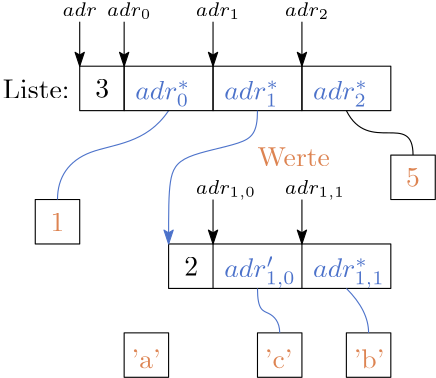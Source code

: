 <?xml version="1.0"?>
<!DOCTYPE ipe SYSTEM "ipe.dtd">
<ipe version="70212" creator="Ipe 7.2.13">
<info created="D:20210625163147" modified="D:20211103130311"/>
<ipestyle name="basic">
<symbol name="arrow/arc(spx)">
<path stroke="sym-stroke" fill="sym-stroke" pen="sym-pen">
0 0 m
-1 0.333 l
-1 -0.333 l
h
</path>
</symbol>
<symbol name="arrow/farc(spx)">
<path stroke="sym-stroke" fill="white" pen="sym-pen">
0 0 m
-1 0.333 l
-1 -0.333 l
h
</path>
</symbol>
<symbol name="arrow/ptarc(spx)">
<path stroke="sym-stroke" fill="sym-stroke" pen="sym-pen">
0 0 m
-1 0.333 l
-0.8 0 l
-1 -0.333 l
h
</path>
</symbol>
<symbol name="arrow/fptarc(spx)">
<path stroke="sym-stroke" fill="white" pen="sym-pen">
0 0 m
-1 0.333 l
-0.8 0 l
-1 -0.333 l
h
</path>
</symbol>
<symbol name="mark/circle(sx)" transformations="translations">
<path fill="sym-stroke">
0.6 0 0 0.6 0 0 e
0.4 0 0 0.4 0 0 e
</path>
</symbol>
<symbol name="mark/disk(sx)" transformations="translations">
<path fill="sym-stroke">
0.6 0 0 0.6 0 0 e
</path>
</symbol>
<symbol name="mark/fdisk(sfx)" transformations="translations">
<group>
<path fill="sym-fill">
0.5 0 0 0.5 0 0 e
</path>
<path fill="sym-stroke" fillrule="eofill">
0.6 0 0 0.6 0 0 e
0.4 0 0 0.4 0 0 e
</path>
</group>
</symbol>
<symbol name="mark/box(sx)" transformations="translations">
<path fill="sym-stroke" fillrule="eofill">
-0.6 -0.6 m
0.6 -0.6 l
0.6 0.6 l
-0.6 0.6 l
h
-0.4 -0.4 m
0.4 -0.4 l
0.4 0.4 l
-0.4 0.4 l
h
</path>
</symbol>
<symbol name="mark/square(sx)" transformations="translations">
<path fill="sym-stroke">
-0.6 -0.6 m
0.6 -0.6 l
0.6 0.6 l
-0.6 0.6 l
h
</path>
</symbol>
<symbol name="mark/fsquare(sfx)" transformations="translations">
<group>
<path fill="sym-fill">
-0.5 -0.5 m
0.5 -0.5 l
0.5 0.5 l
-0.5 0.5 l
h
</path>
<path fill="sym-stroke" fillrule="eofill">
-0.6 -0.6 m
0.6 -0.6 l
0.6 0.6 l
-0.6 0.6 l
h
-0.4 -0.4 m
0.4 -0.4 l
0.4 0.4 l
-0.4 0.4 l
h
</path>
</group>
</symbol>
<symbol name="mark/cross(sx)" transformations="translations">
<group>
<path fill="sym-stroke">
-0.43 -0.57 m
0.57 0.43 l
0.43 0.57 l
-0.57 -0.43 l
h
</path>
<path fill="sym-stroke">
-0.43 0.57 m
0.57 -0.43 l
0.43 -0.57 l
-0.57 0.43 l
h
</path>
</group>
</symbol>
<symbol name="arrow/fnormal(spx)">
<path stroke="sym-stroke" fill="white" pen="sym-pen">
0 0 m
-1 0.333 l
-1 -0.333 l
h
</path>
</symbol>
<symbol name="arrow/pointed(spx)">
<path stroke="sym-stroke" fill="sym-stroke" pen="sym-pen">
0 0 m
-1 0.333 l
-0.8 0 l
-1 -0.333 l
h
</path>
</symbol>
<symbol name="arrow/fpointed(spx)">
<path stroke="sym-stroke" fill="white" pen="sym-pen">
0 0 m
-1 0.333 l
-0.8 0 l
-1 -0.333 l
h
</path>
</symbol>
<symbol name="arrow/linear(spx)">
<path stroke="sym-stroke" pen="sym-pen">
-1 0.333 m
0 0 l
-1 -0.333 l
</path>
</symbol>
<symbol name="arrow/fdouble(spx)">
<path stroke="sym-stroke" fill="white" pen="sym-pen">
0 0 m
-1 0.333 l
-1 -0.333 l
h
-1 0 m
-2 0.333 l
-2 -0.333 l
h
</path>
</symbol>
<symbol name="arrow/double(spx)">
<path stroke="sym-stroke" fill="sym-stroke" pen="sym-pen">
0 0 m
-1 0.333 l
-1 -0.333 l
h
-1 0 m
-2 0.333 l
-2 -0.333 l
h
</path>
</symbol>
<pen name="heavier" value="0.8"/>
<pen name="fat" value="1.2"/>
<pen name="ultrafat" value="2"/>
<symbolsize name="large" value="5"/>
<symbolsize name="small" value="2"/>
<symbolsize name="tiny" value="1.1"/>
<arrowsize name="large" value="10"/>
<arrowsize name="small" value="5"/>
<arrowsize name="tiny" value="3"/>
<color name="sbblue" value="0.298 0.447 0.79"/>
<color name="sbgreen" value="0.333 0.658 0.407"/>
<color name="sborange" value="0.866 0.517 0.321"/>
<color name="sbred" value="0.768 0.305 0.321"/>
<color name="sbpurple" value="0.505 0.447 0.698"/>
<color name="red" value="1 0 0"/>
<color name="green" value="0 1 0"/>
<color name="blue" value="0 0 1"/>
<color name="yellow" value="1 1 0"/>
<color name="orange" value="1 0.647 0"/>
<color name="gold" value="1 0.843 0"/>
<color name="purple" value="0.627 0.125 0.941"/>
<color name="gray" value="0.745"/>
<color name="brown" value="0.647 0.165 0.165"/>
<color name="navy" value="0 0 0.502"/>
<color name="pink" value="1 0.753 0.796"/>
<color name="seagreen" value="0.18 0.545 0.341"/>
<color name="turquoise" value="0.251 0.878 0.816"/>
<color name="violet" value="0.933 0.51 0.933"/>
<color name="darkblue" value="0 0 0.545"/>
<color name="darkcyan" value="0 0.545 0.545"/>
<color name="darkgray" value="0.663"/>
<color name="verydarkgray" value="0.4"/>
<color name="darkgreen" value="0 0.392 0"/>
<color name="darkmagenta" value="0.545 0 0.545"/>
<color name="darkorange" value="1 0.549 0"/>
<color name="darkred" value="0.545 0 0"/>
<color name="lightblue" value="0.678 0.847 0.902"/>
<color name="lightcyan" value="0.878 1 1"/>
<color name="lightgray" value="0.827"/>
<color name="lightgreen" value="0.565 0.933 0.565"/>
<color name="lightyellow" value="1 1 0.878"/>
<dashstyle name="dashed" value="[4] 0"/>
<dashstyle name="dotted" value="[1 3] 0"/>
<dashstyle name="dash dotted" value="[4 2 1 2] 0"/>
<dashstyle name="dash dot dotted" value="[4 2 1 2 1 2] 0"/>
<textsize name="large" value="\large"/>
<textsize name="Large" value="\Large"/>
<textsize name="LARGE" value="\LARGE"/>
<textsize name="huge" value="\huge"/>
<textsize name="Huge" value="\Huge"/>
<textsize name="small" value="\small"/>
<textsize name="footnote" value="\footnotesize"/>
<textsize name="tiny" value="\tiny"/>
<textstyle name="center" begin="\begin{center}" end="\end{center}"/>
<textstyle name="itemize" begin="\begin{itemize}" end="\end{itemize}"/>
<textstyle name="item" begin="\begin{itemize}\item{}" end="\end{itemize}"/>
<gridsize name="4 pts" value="4"/>
<gridsize name="8 pts (~3 mm)" value="8"/>
<gridsize name="16 pts (~6 mm)" value="16"/>
<gridsize name="32 pts (~12 mm)" value="32"/>
<gridsize name="10 pts (~3.5 mm)" value="10"/>
<gridsize name="20 pts (~7 mm)" value="20"/>
<gridsize name="14 pts (~5 mm)" value="14"/>
<gridsize name="28 pts (~10 mm)" value="28"/>
<gridsize name="56 pts (~20 mm)" value="56"/>
<anglesize name="90 deg" value="90"/>
<anglesize name="60 deg" value="60"/>
<anglesize name="45 deg" value="45"/>
<anglesize name="30 deg" value="30"/>
<anglesize name="22.5 deg" value="22.5"/>
<opacity name="10%" value="0.1"/>
<opacity name="30%" value="0.3"/>
<opacity name="50%" value="0.5"/>
<opacity name="75%" value="0.75"/>
<tiling name="falling" angle="-60" step="4" width="1"/>
<tiling name="rising" angle="30" step="4" width="1"/>
</ipestyle>
<page>
<layer name="alpha"/>
<view layers="alpha" active="alpha"/>
<path layer="alpha" stroke="black">
48 656 m
48 640 l
64 640 l
64 656 l
h
</path>
<text matrix="1 0 0 1 1.46955 -3.42896" transformations="translations" pos="52 648" stroke="sborange" type="label" width="4.981" height="6.42" depth="0" valign="baseline">1</text>
<path stroke="sbblue">
96 688 m
88 676
64 676
56 664
56 656 c
</path>
<text matrix="1 0 0 1 104 20" transformations="translations" pos="24 648" stroke="sborange" type="label" width="26.041" height="6.808" depth="0" valign="baseline">Werte</text>
<text matrix="1 0 0 1 -7.69386 -67.6232" transformations="translations" pos="44 760" stroke="black" type="label" width="23.993" height="6.808" depth="0" valign="baseline">Liste:</text>
<path matrix="1 0 0 1 -16 -96" stroke="black" arrow="ptarc/small">
80 816 m
80 800 l
</path>
<text matrix="1 0 0 1 -22.2005 -102.02" transformations="translations" pos="80 824" stroke="black" type="label" width="12.382" height="4.843" depth="0" valign="baseline" size="7" style="math">adr</text>
<path stroke="black">
80 704 m
80 688 l
112 688 l
112 704 l
h
</path>
<path stroke="black">
112 704 m
112 688 l
144 688 l
144 704 l
h
</path>
<path stroke="black">
144 704 m
144 688 l
176 688 l
176 704 l
h
</path>
<text matrix="1 0 0 1 0 -4" transformations="translations" pos="84 696" stroke="sbblue" type="label" width="19.803" height="6.921" depth="2.47" valign="baseline" style="math">adr_0^*</text>
<text matrix="1 0 0 1 32 -4" transformations="translations" pos="84 696" stroke="sbblue" type="label" width="19.803" height="6.921" depth="2.47" valign="baseline" style="math">adr_1^*</text>
<text matrix="1 0 0 1 64 -4" transformations="translations" pos="84 696" stroke="sbblue" type="label" width="19.803" height="6.921" depth="2.47" valign="baseline" style="math">adr_2^*</text>
<path stroke="black">
80 704 m
80 688 l
64 688 l
64 704 l
h
</path>
<text matrix="1 0 0 1 -2.38849 -3.36684" transformations="translations" pos="72 696" stroke="black" type="label" width="4.981" height="6.42" depth="0" valign="baseline" style="math">3</text>
<text matrix="1 0 0 1 -6.2005 -102.02" transformations="translations" pos="80 824" stroke="black" type="label" width="16.056" height="4.849" depth="0.99" valign="baseline" size="7" style="math">adr_0</text>
<path matrix="1 0 0 1 0 -96" stroke="black" arrow="ptarc/small">
80 816 m
80 800 l
</path>
<text matrix="1 0 0 1 25.7995 -102.02" transformations="translations" pos="80 824" stroke="black" type="label" width="16.056" height="4.849" depth="0.99" valign="baseline" size="7" style="math">adr_1</text>
<path matrix="1 0 0 1 32 -96" stroke="black" arrow="ptarc/small">
80 816 m
80 800 l
</path>
<text matrix="1 0 0 1 57.7995 -102.02" transformations="translations" pos="80 824" stroke="black" type="label" width="16.056" height="4.849" depth="0.99" valign="baseline" size="7" style="math">adr_2</text>
<path matrix="1 0 0 1 64 -96" stroke="black" arrow="ptarc/small">
80 816 m
80 800 l
</path>
<path matrix="1 0 0 1 0 -16" stroke="black">
96 656 m
96 640 l
176 640 l
176 656 l
h
</path>
<path matrix="1 0 0 1 0 -16" stroke="black">
112 656 m
112 640 l
</path>
<path matrix="1 0 0 1 0 -16" stroke="black">
144 656 m
144 640 l
</path>
<text matrix="1 0 0 1 32 -68" transformations="translations" pos="84 696" stroke="sbblue" type="label" width="25.753" height="7.489" depth="3.83" valign="baseline" style="math">adr_{1,0}&apos;</text>
<text matrix="1 0 0 1 64 -68" transformations="translations" pos="84 696" stroke="sbblue" type="label" width="25.753" height="6.917" depth="3.83" valign="baseline" style="math">adr_{1,1}^*</text>
<text matrix="1 0 0 1 25.7995 -166.02" transformations="translations" pos="80 824" stroke="black" type="label" width="21.729" height="4.848" depth="1.96" valign="baseline" size="7" style="math">adr_{1,0}</text>
<path matrix="1 0 0 1 32 -160" stroke="black" arrow="ptarc/small">
80 816 m
80 800 l
</path>
<text matrix="1 0 0 1 57.7995 -166.02" transformations="translations" pos="80 824" stroke="black" type="label" width="21.729" height="4.848" depth="1.96" valign="baseline" size="7" style="math">adr_{1,1}</text>
<path matrix="1 0 0 1 64 -160" stroke="black" arrow="ptarc/small">
80 816 m
80 800 l
</path>
<text matrix="1 0 0 1 29.6115 -67.3668" transformations="translations" pos="72 696" stroke="black" type="label" width="4.981" height="6.42" depth="0" valign="baseline" style="math">2</text>
<path matrix="1 0 0 1 128 16" stroke="black">
48 656 m
48 640 l
64 640 l
64 656 l
h
</path>
<text matrix="1 0 0 1 129.47 12.571" transformations="translations" pos="52 648" stroke="sborange" type="label" width="4.981" height="6.42" depth="0" valign="baseline">5</text>
<path stroke="black">
80 608 m
80 592 l
96 592 l
96 608 l
h
</path>
<path stroke="black">
160 608 m
160 592 l
176 592 l
176 608 l
h
</path>
<text matrix="1 0 0 1 30.6269 -52.7034" transformations="translations" pos="52 648" stroke="sborange" type="label" width="10.516" height="6.918" depth="0" valign="baseline">&apos;a&apos;</text>
<text matrix="1 0 0 1 110.627 -52.7034" transformations="translations" pos="52 648" stroke="sborange" type="label" width="11.07" height="6.918" depth="0" valign="baseline">&apos;b&apos;</text>
<path stroke="black">
160 688 m
164 680
176 680
184 680
184 672 c
</path>
<path stroke="sbblue">
160 624 m
168 616
168 608 c
</path>
<path stroke="sbblue" arrow="ptarc/small">
128 688 m
128 680
124 676
100 672
96 664
96 652
96 640 c
</path>
<path stroke="black">
128 608 m
128 592 l
144 592 l
144 608 l
h
</path>
<text matrix="1 0 0 1 78.627 -52.7034" transformations="translations" pos="52 648" stroke="sborange" type="label" width="9.963" height="6.918" depth="0" valign="baseline">&apos;c&apos;</text>
<path stroke="sbblue">
128 624 m
128 616
132 616
136 612
136 608 c
</path>
</page>
</ipe>
